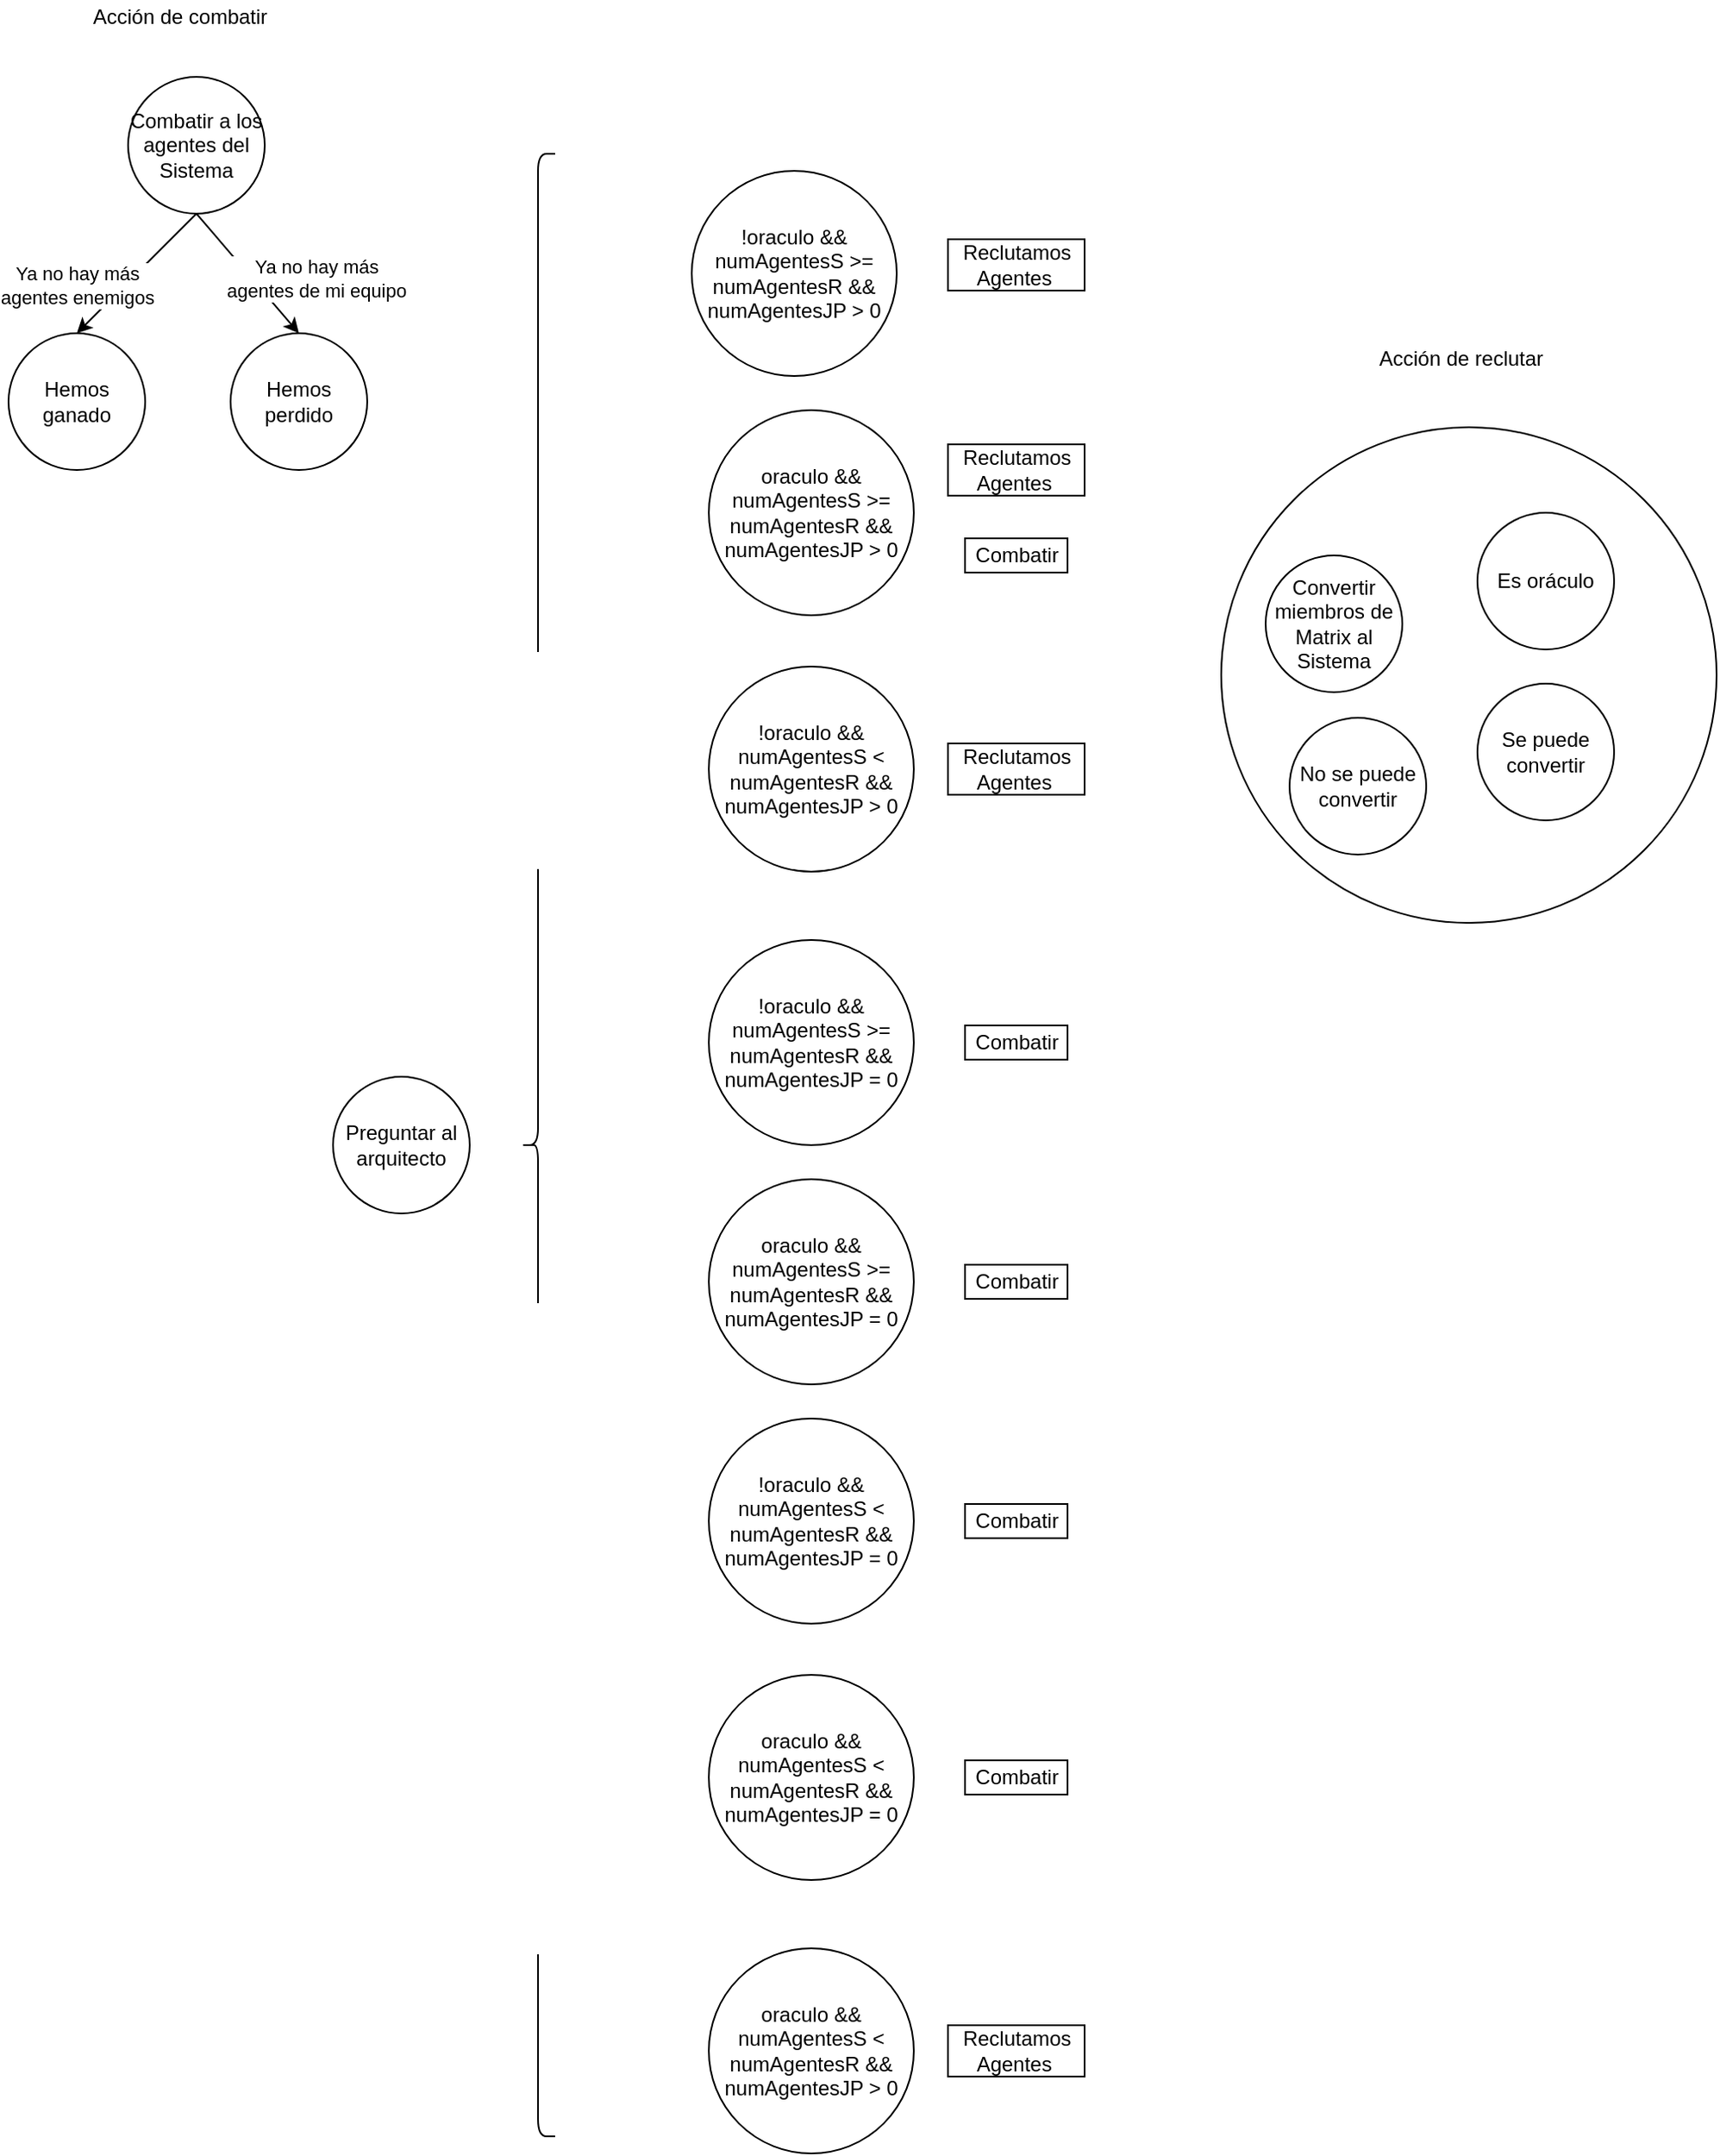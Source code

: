 <mxfile version="13.9.5"><diagram id="UWQEkNHUrgjD0VVGPX-D" name="Página-1"><mxGraphModel dx="1773" dy="672" grid="1" gridSize="10" guides="1" tooltips="1" connect="1" arrows="1" fold="1" page="1" pageScale="1" pageWidth="827" pageHeight="1169" math="0" shadow="0"><root><mxCell id="0"/><mxCell id="1" parent="0"/><mxCell id="u-8BQo2Pnum4duTSL0PW-1" value="" style="ellipse;whiteSpace=wrap;html=1;strokeColor=#000000;" parent="1" vertex="1"><mxGeometry x="700" y="270" width="290" height="290" as="geometry"/></mxCell><mxCell id="gHr9eBTSKHVhjvrInnau-2" value="Es oráculo" style="ellipse;whiteSpace=wrap;html=1;aspect=fixed;" parent="1" vertex="1"><mxGeometry x="850" y="320" width="80" height="80" as="geometry"/></mxCell><mxCell id="gHr9eBTSKHVhjvrInnau-7" value="Convertir miembros de Matrix al Sistema" style="ellipse;whiteSpace=wrap;html=1;aspect=fixed;strokeColor=#000000;" parent="1" vertex="1"><mxGeometry x="726" y="345" width="80" height="80" as="geometry"/></mxCell><mxCell id="gHr9eBTSKHVhjvrInnau-10" value="Combatir a los agentes del Sistema" style="ellipse;whiteSpace=wrap;html=1;aspect=fixed;strokeColor=#000000;" parent="1" vertex="1"><mxGeometry x="60" y="65" width="80" height="80" as="geometry"/></mxCell><mxCell id="gHr9eBTSKHVhjvrInnau-25" value="Hemos ganado" style="ellipse;whiteSpace=wrap;html=1;aspect=fixed;strokeColor=#000000;" parent="1" vertex="1"><mxGeometry x="-10" y="215" width="80" height="80" as="geometry"/></mxCell><mxCell id="gHr9eBTSKHVhjvrInnau-26" value="Hemos perdido" style="ellipse;whiteSpace=wrap;html=1;aspect=fixed;strokeColor=#000000;" parent="1" vertex="1"><mxGeometry x="120" y="215" width="80" height="80" as="geometry"/></mxCell><mxCell id="gHr9eBTSKHVhjvrInnau-27" value="" style="endArrow=classic;html=1;entryX=0.5;entryY=0;entryDx=0;entryDy=0;exitX=0.5;exitY=1;exitDx=0;exitDy=0;" parent="1" source="gHr9eBTSKHVhjvrInnau-10" target="gHr9eBTSKHVhjvrInnau-25" edge="1"><mxGeometry width="50" height="50" relative="1" as="geometry"><mxPoint x="-40" y="195" as="sourcePoint"/><mxPoint x="10" y="145" as="targetPoint"/></mxGeometry></mxCell><mxCell id="gHr9eBTSKHVhjvrInnau-30" value="Ya no hay más&lt;br&gt;agentes enemigos" style="edgeLabel;html=1;align=center;verticalAlign=middle;resizable=0;points=[];" parent="gHr9eBTSKHVhjvrInnau-27" vertex="1" connectable="0"><mxGeometry x="0.2" relative="1" as="geometry"><mxPoint x="-28.28" as="offset"/></mxGeometry></mxCell><mxCell id="gHr9eBTSKHVhjvrInnau-28" value="" style="endArrow=classic;html=1;exitX=0.5;exitY=1;exitDx=0;exitDy=0;entryX=0.5;entryY=0;entryDx=0;entryDy=0;" parent="1" source="gHr9eBTSKHVhjvrInnau-10" target="gHr9eBTSKHVhjvrInnau-26" edge="1"><mxGeometry width="50" height="50" relative="1" as="geometry"><mxPoint x="150" y="185" as="sourcePoint"/><mxPoint x="200" y="135" as="targetPoint"/></mxGeometry></mxCell><mxCell id="gHr9eBTSKHVhjvrInnau-29" value="Ya no hay más&lt;br&gt;agentes de mi equipo" style="edgeLabel;html=1;align=center;verticalAlign=middle;resizable=0;points=[];" parent="gHr9eBTSKHVhjvrInnau-28" vertex="1" connectable="0"><mxGeometry x="0.064" y="-1" relative="1" as="geometry"><mxPoint x="38.87" as="offset"/></mxGeometry></mxCell><mxCell id="u-8BQo2Pnum4duTSL0PW-2" value="Se puede convertir" style="ellipse;whiteSpace=wrap;html=1;aspect=fixed;strokeColor=#000000;" parent="1" vertex="1"><mxGeometry x="850" y="420" width="80" height="80" as="geometry"/></mxCell><mxCell id="u-8BQo2Pnum4duTSL0PW-3" value="No se puede convertir" style="ellipse;whiteSpace=wrap;html=1;aspect=fixed;strokeColor=#000000;" parent="1" vertex="1"><mxGeometry x="740" y="440" width="80" height="80" as="geometry"/></mxCell><mxCell id="u-8BQo2Pnum4duTSL0PW-4" value="!oraculo &amp;amp;&amp;amp; numAgentesS &amp;gt;= numAgentesR &amp;amp;&amp;amp;&lt;br&gt;numAgentesJP &amp;gt; 0" style="ellipse;whiteSpace=wrap;html=1;aspect=fixed;strokeColor=#000000;" parent="1" vertex="1"><mxGeometry x="390" y="120" width="120" height="120" as="geometry"/></mxCell><mxCell id="u-8BQo2Pnum4duTSL0PW-5" value="Reclutamos&lt;br&gt;Agentes&amp;nbsp;" style="text;html=1;align=center;verticalAlign=middle;resizable=0;points=[];autosize=1;strokeColor=#000000;" parent="1" vertex="1"><mxGeometry x="540" y="160" width="80" height="30" as="geometry"/></mxCell><mxCell id="u-8BQo2Pnum4duTSL0PW-7" value="oraculo &amp;amp;&amp;amp; numAgentesS &amp;gt;= numAgentesR &amp;amp;&amp;amp;&lt;br&gt;numAgentesJP &amp;gt; 0" style="ellipse;whiteSpace=wrap;html=1;aspect=fixed;strokeColor=#000000;" parent="1" vertex="1"><mxGeometry x="400" y="260" width="120" height="120" as="geometry"/></mxCell><mxCell id="u-8BQo2Pnum4duTSL0PW-8" value="Reclutamos&lt;br&gt;Agentes&amp;nbsp;" style="text;html=1;align=center;verticalAlign=middle;resizable=0;points=[];autosize=1;strokeColor=#000000;" parent="1" vertex="1"><mxGeometry x="540" y="280" width="80" height="30" as="geometry"/></mxCell><mxCell id="u-8BQo2Pnum4duTSL0PW-9" value="!oraculo &amp;amp;&amp;amp; numAgentesS &amp;lt; numAgentesR &amp;amp;&amp;amp;&lt;br&gt;numAgentesJP &amp;gt; 0" style="ellipse;whiteSpace=wrap;html=1;aspect=fixed;strokeColor=#000000;" parent="1" vertex="1"><mxGeometry x="400" y="410" width="120" height="120" as="geometry"/></mxCell><mxCell id="u-8BQo2Pnum4duTSL0PW-10" value="Reclutamos&lt;br&gt;Agentes&amp;nbsp;" style="text;html=1;align=center;verticalAlign=middle;resizable=0;points=[];autosize=1;strokeColor=#000000;" parent="1" vertex="1"><mxGeometry x="540" y="455" width="80" height="30" as="geometry"/></mxCell><mxCell id="u-8BQo2Pnum4duTSL0PW-11" value="Combatir" style="text;html=1;align=center;verticalAlign=middle;resizable=0;points=[];autosize=1;strokeColor=#000000;" parent="1" vertex="1"><mxGeometry x="550" y="335" width="60" height="20" as="geometry"/></mxCell><mxCell id="u-8BQo2Pnum4duTSL0PW-12" value="!oraculo &amp;amp;&amp;amp; numAgentesS &amp;gt;= numAgentesR&amp;nbsp;&amp;amp;&amp;amp;&lt;br&gt;numAgentesJP = 0" style="ellipse;whiteSpace=wrap;html=1;aspect=fixed;strokeColor=#000000;" parent="1" vertex="1"><mxGeometry x="400" y="570" width="120" height="120" as="geometry"/></mxCell><mxCell id="u-8BQo2Pnum4duTSL0PW-13" value="Combatir" style="text;html=1;align=center;verticalAlign=middle;resizable=0;points=[];autosize=1;strokeColor=#000000;" parent="1" vertex="1"><mxGeometry x="550" y="620" width="60" height="20" as="geometry"/></mxCell><mxCell id="u-8BQo2Pnum4duTSL0PW-14" value="oraculo &amp;amp;&amp;amp; numAgentesS &amp;gt;= numAgentesR &amp;amp;&amp;amp;&lt;br&gt;numAgentesJP = 0" style="ellipse;whiteSpace=wrap;html=1;aspect=fixed;strokeColor=#000000;" parent="1" vertex="1"><mxGeometry x="400" y="710" width="120" height="120" as="geometry"/></mxCell><mxCell id="u-8BQo2Pnum4duTSL0PW-15" value="Combatir" style="text;html=1;align=center;verticalAlign=middle;resizable=0;points=[];autosize=1;strokeColor=#000000;" parent="1" vertex="1"><mxGeometry x="550" y="760" width="60" height="20" as="geometry"/></mxCell><mxCell id="u-8BQo2Pnum4duTSL0PW-18" value="!oraculo &amp;amp;&amp;amp; numAgentesS &amp;lt; numAgentesR &amp;amp;&amp;amp;&lt;br&gt;numAgentesJP = 0" style="ellipse;whiteSpace=wrap;html=1;aspect=fixed;strokeColor=#000000;" parent="1" vertex="1"><mxGeometry x="400" y="850" width="120" height="120" as="geometry"/></mxCell><mxCell id="u-8BQo2Pnum4duTSL0PW-19" value="Combatir" style="text;html=1;align=center;verticalAlign=middle;resizable=0;points=[];autosize=1;strokeColor=#000000;" parent="1" vertex="1"><mxGeometry x="550" y="900" width="60" height="20" as="geometry"/></mxCell><mxCell id="u-8BQo2Pnum4duTSL0PW-20" value="oraculo &amp;amp;&amp;amp; numAgentesS &amp;lt; numAgentesR &amp;amp;&amp;amp;&lt;br&gt;numAgentesJP = 0" style="ellipse;whiteSpace=wrap;html=1;aspect=fixed;strokeColor=#000000;" parent="1" vertex="1"><mxGeometry x="400" y="1000" width="120" height="120" as="geometry"/></mxCell><mxCell id="u-8BQo2Pnum4duTSL0PW-21" value="Combatir" style="text;html=1;align=center;verticalAlign=middle;resizable=0;points=[];autosize=1;strokeColor=#000000;" parent="1" vertex="1"><mxGeometry x="550" y="1050" width="60" height="20" as="geometry"/></mxCell><mxCell id="u-8BQo2Pnum4duTSL0PW-22" value="oraculo &amp;amp;&amp;amp; numAgentesS &amp;lt; numAgentesR &amp;amp;&amp;amp;&lt;br&gt;numAgentesJP &amp;gt; 0" style="ellipse;whiteSpace=wrap;html=1;aspect=fixed;strokeColor=#000000;" parent="1" vertex="1"><mxGeometry x="400" y="1160" width="120" height="120" as="geometry"/></mxCell><mxCell id="u-8BQo2Pnum4duTSL0PW-23" value="Reclutamos&lt;br&gt;Agentes&amp;nbsp;" style="text;html=1;align=center;verticalAlign=middle;resizable=0;points=[];autosize=1;strokeColor=#000000;" parent="1" vertex="1"><mxGeometry x="540" y="1205" width="80" height="30" as="geometry"/></mxCell><mxCell id="u-8BQo2Pnum4duTSL0PW-24" value="Acción de combatir" style="text;html=1;align=center;verticalAlign=middle;resizable=0;points=[];autosize=1;" parent="1" vertex="1"><mxGeometry x="30" y="20" width="120" height="20" as="geometry"/></mxCell><mxCell id="u-8BQo2Pnum4duTSL0PW-25" value="Acción de reclutar" style="text;html=1;align=center;verticalAlign=middle;resizable=0;points=[];autosize=1;" parent="1" vertex="1"><mxGeometry x="785" y="220" width="110" height="20" as="geometry"/></mxCell><mxCell id="u-8BQo2Pnum4duTSL0PW-26" value="Preguntar al arquitecto" style="ellipse;whiteSpace=wrap;html=1;aspect=fixed;strokeColor=#000000;" parent="1" vertex="1"><mxGeometry x="180" y="650" width="80" height="80" as="geometry"/></mxCell><mxCell id="u-8BQo2Pnum4duTSL0PW-27" value="" style="shape=curlyBracket;whiteSpace=wrap;html=1;rounded=1;strokeColor=#000000;" parent="1" vertex="1"><mxGeometry x="290" y="110" width="20" height="1160" as="geometry"/></mxCell></root></mxGraphModel></diagram></mxfile>